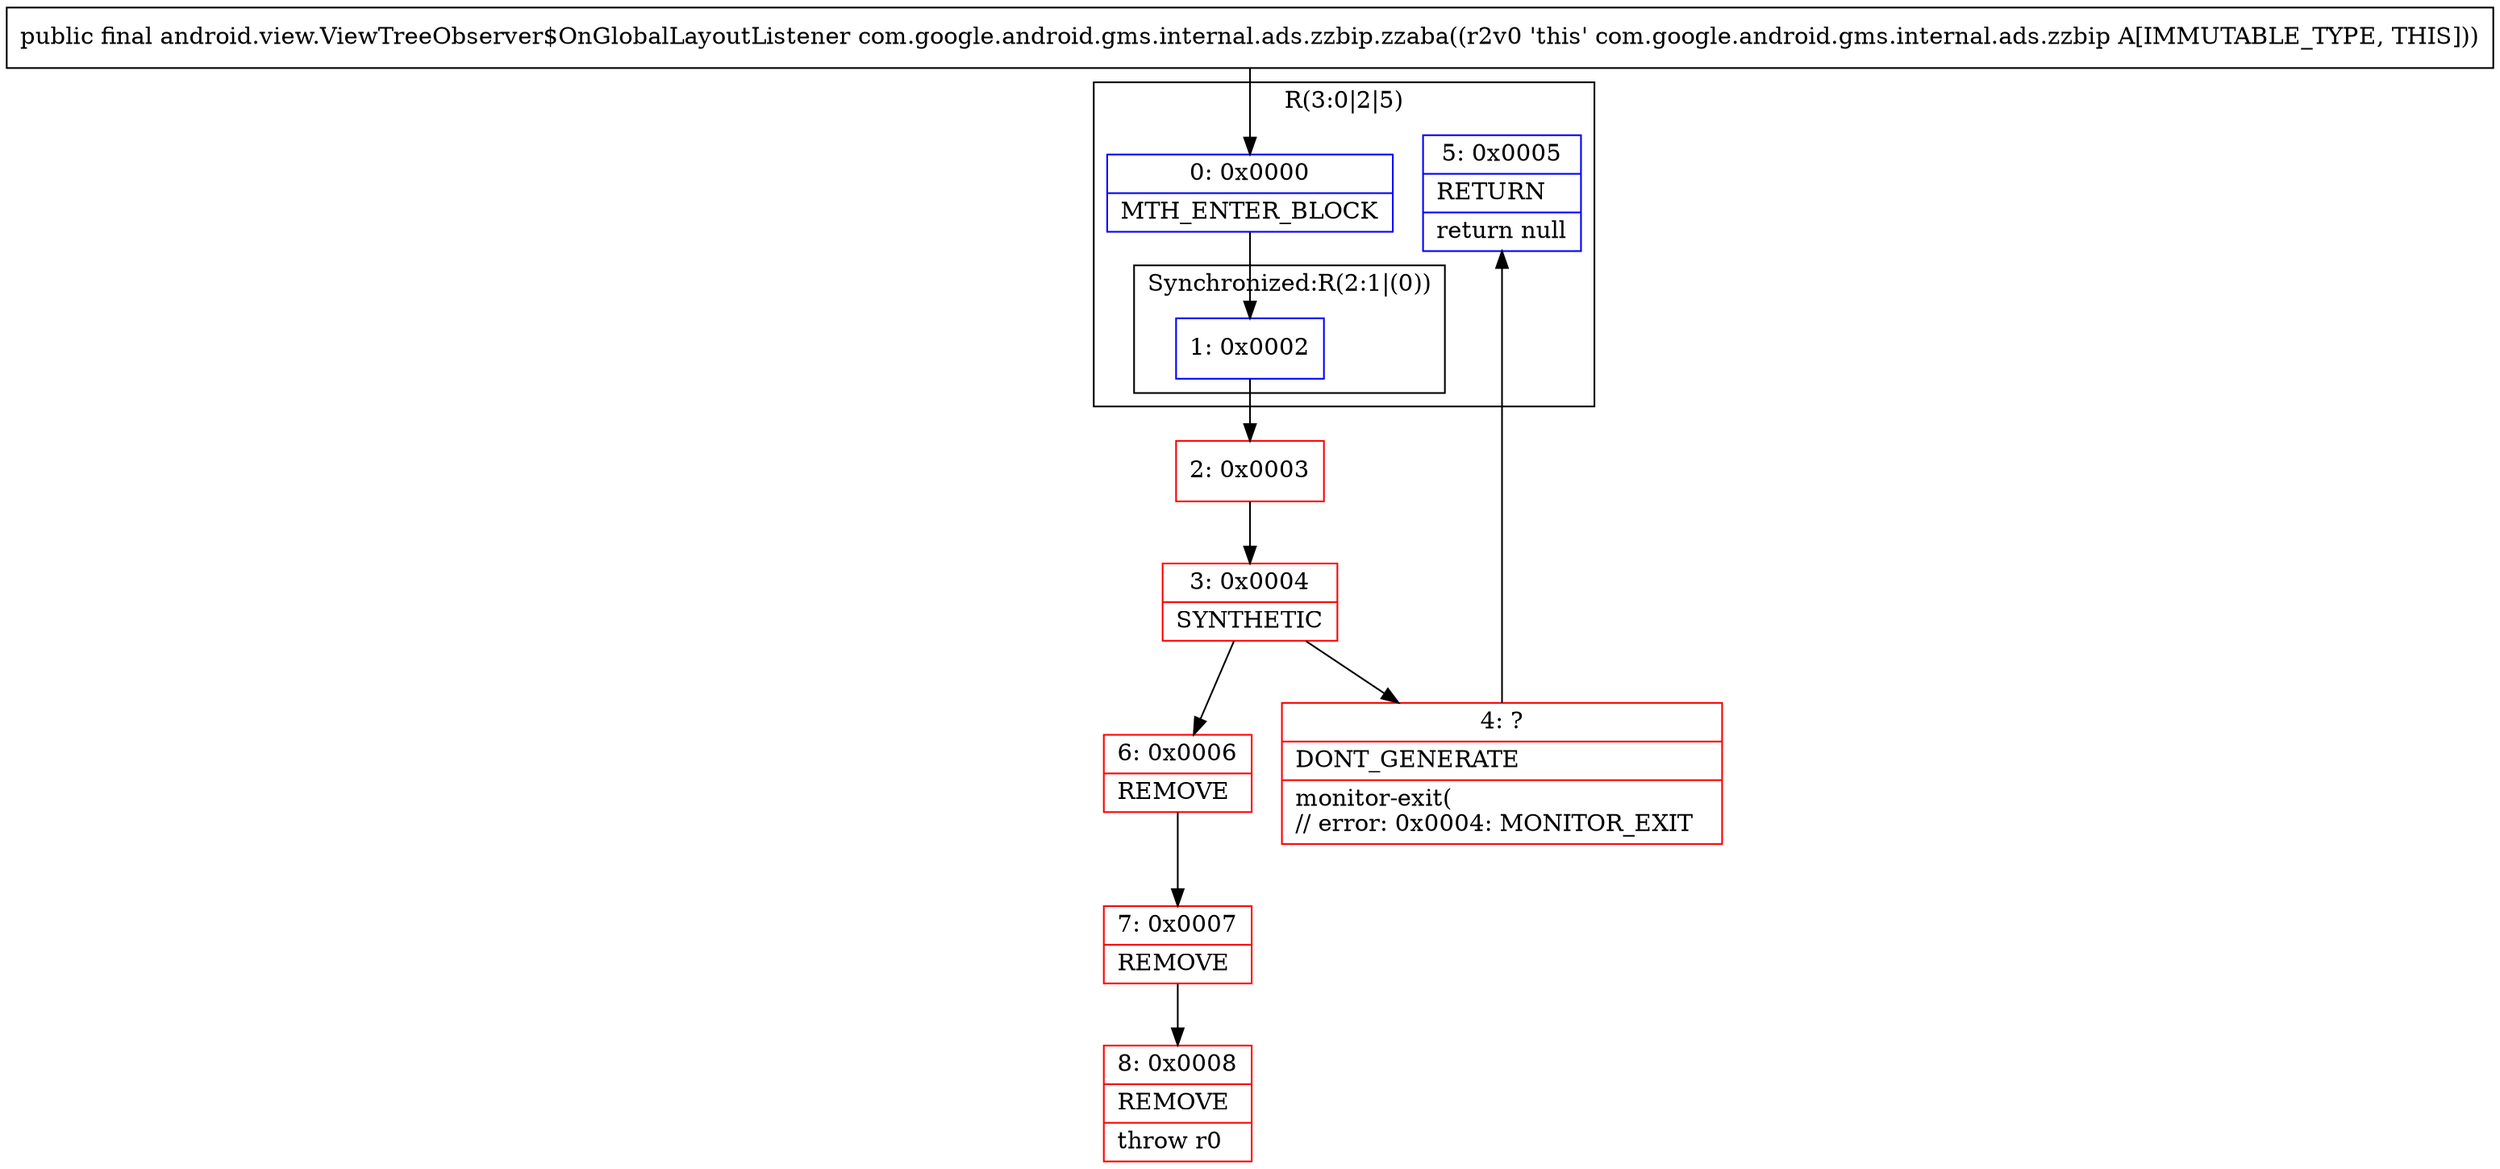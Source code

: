 digraph "CFG forcom.google.android.gms.internal.ads.zzbip.zzaba()Landroid\/view\/ViewTreeObserver$OnGlobalLayoutListener;" {
subgraph cluster_Region_2122777102 {
label = "R(3:0|2|5)";
node [shape=record,color=blue];
Node_0 [shape=record,label="{0\:\ 0x0000|MTH_ENTER_BLOCK\l}"];
subgraph cluster_SynchronizedRegion_1063466741 {
label = "Synchronized:R(2:1|(0))";
node [shape=record,color=blue];
Node_1 [shape=record,label="{1\:\ 0x0002}"];
subgraph cluster_Region_637326378 {
label = "R(0)";
node [shape=record,color=blue];
}
}
Node_5 [shape=record,label="{5\:\ 0x0005|RETURN\l|return null\l}"];
}
Node_2 [shape=record,color=red,label="{2\:\ 0x0003}"];
Node_3 [shape=record,color=red,label="{3\:\ 0x0004|SYNTHETIC\l}"];
Node_4 [shape=record,color=red,label="{4\:\ ?|DONT_GENERATE\l|monitor\-exit(\l\/\/ error: 0x0004: MONITOR_EXIT  \l}"];
Node_6 [shape=record,color=red,label="{6\:\ 0x0006|REMOVE\l}"];
Node_7 [shape=record,color=red,label="{7\:\ 0x0007|REMOVE\l}"];
Node_8 [shape=record,color=red,label="{8\:\ 0x0008|REMOVE\l|throw r0\l}"];
MethodNode[shape=record,label="{public final android.view.ViewTreeObserver$OnGlobalLayoutListener com.google.android.gms.internal.ads.zzbip.zzaba((r2v0 'this' com.google.android.gms.internal.ads.zzbip A[IMMUTABLE_TYPE, THIS])) }"];
MethodNode -> Node_0;
Node_0 -> Node_1;
Node_1 -> Node_2;
Node_2 -> Node_3;
Node_3 -> Node_4;
Node_3 -> Node_6;
Node_4 -> Node_5;
Node_6 -> Node_7;
Node_7 -> Node_8;
}

